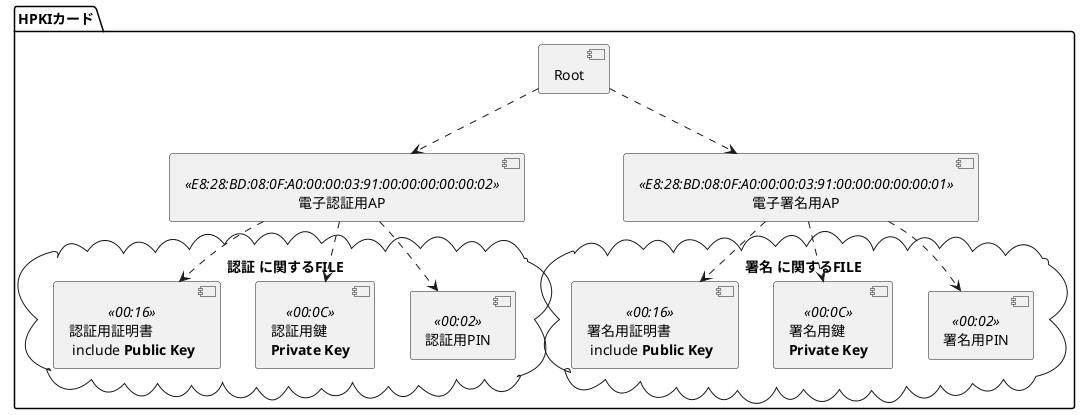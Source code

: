 @startuml

package HPKIカード {

    component Root as Card
    component 電子認証用AP as HPKIAP2 <<E8:28:BD:08:0F:A0:00:00:03:91:00:00:00:00:00:02>>
    component 電子署名用AP as HPKIAP1 <<E8:28:BD:08:0F:A0:00:00:03:91:00:00:00:00:00:01>>

    cloud  "認証 に関するFILE"{
        component 認証用PIN <<00:02>>
        component [認証用鍵\n**Private Key**] as 認証用鍵 <<00:0C>>
        component [認証用証明書\n include **Public Key**] as 認証用証明書 <<00:16>>
    }

    cloud  "署名 に関するFILE"{
        component 署名用PIN as 署名用PIN <<00:02>>
        component [署名用鍵\n**Private Key**] as 署名用鍵  <<00:0C>>
        component [署名用証明書\n include **Public Key**] as 署名用証明書 <<00:16>>
    }
}

Card ..> HPKIAP2
Card ..> HPKIAP1

HPKIAP2 ..> 認証用証明書
HPKIAP2 ..> 認証用鍵
HPKIAP2 ..> 認証用PIN

HPKIAP1 ..> 署名用証明書
HPKIAP1 ..> 署名用鍵
HPKIAP1 ..> 署名用PIN

@enduml